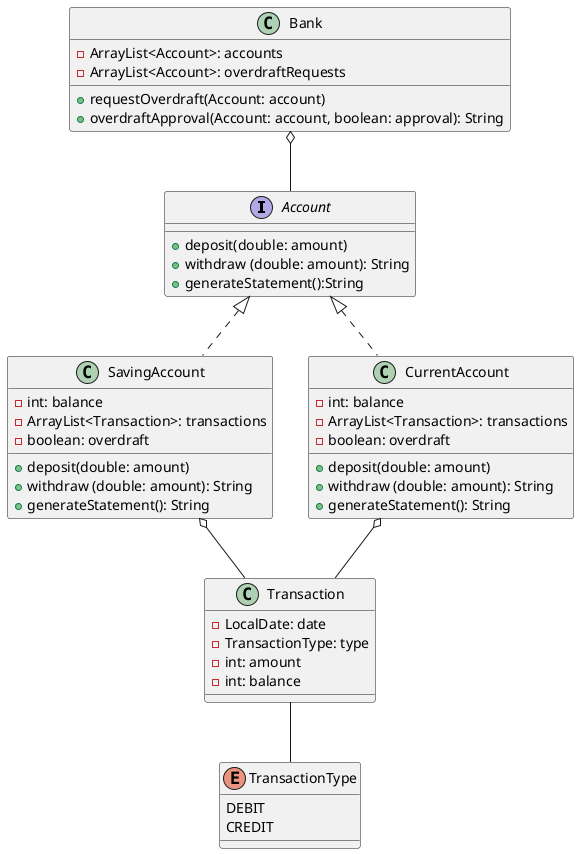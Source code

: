 @startuml
'https://plantuml.com/class-diagram
'
'abstract class AbstractList
'abstract AbstractCollection
'interface List
'interface Collection
'
'List <|-- AbstractList
'Collection <|-- AbstractCollection
'
'Collection <|- List
'AbstractCollection <|- AbstractList
'AbstractList <|-- ArrayList
'
'class ArrayList {
'Object[] elementData
'size()
'}
'
'enum TimeUnit {
'DAYS
'HOURS
'MINUTES
'}
Account <|..SavingAccount
Account <|..CurrentAccount
Transaction -- TransactionType
Bank o-- Account
SavingAccount o-- Transaction
CurrentAccount o-- Transaction

interface Account{
+ deposit(double: amount)
+ withdraw (double: amount): String
+ generateStatement():String
}
class SavingAccount{
- int: balance
- ArrayList<Transaction>: transactions
- boolean: overdraft
+ deposit(double: amount)
+ withdraw (double: amount): String
+ generateStatement(): String
}
class CurrentAccount{
- int: balance
- ArrayList<Transaction>: transactions
- boolean: overdraft
+ deposit(double: amount)
+ withdraw (double: amount): String
+ generateStatement(): String
}
class Bank {
- ArrayList<Account>: accounts
- ArrayList<Account>: overdraftRequests
+ requestOverdraft(Account: account)
+ overdraftApproval(Account: account, boolean: approval): String
}
class Transaction{
- LocalDate: date
- TransactionType: type
- int: amount
- int: balance
}
enum TransactionType{
DEBIT
CREDIT
}
@enduml